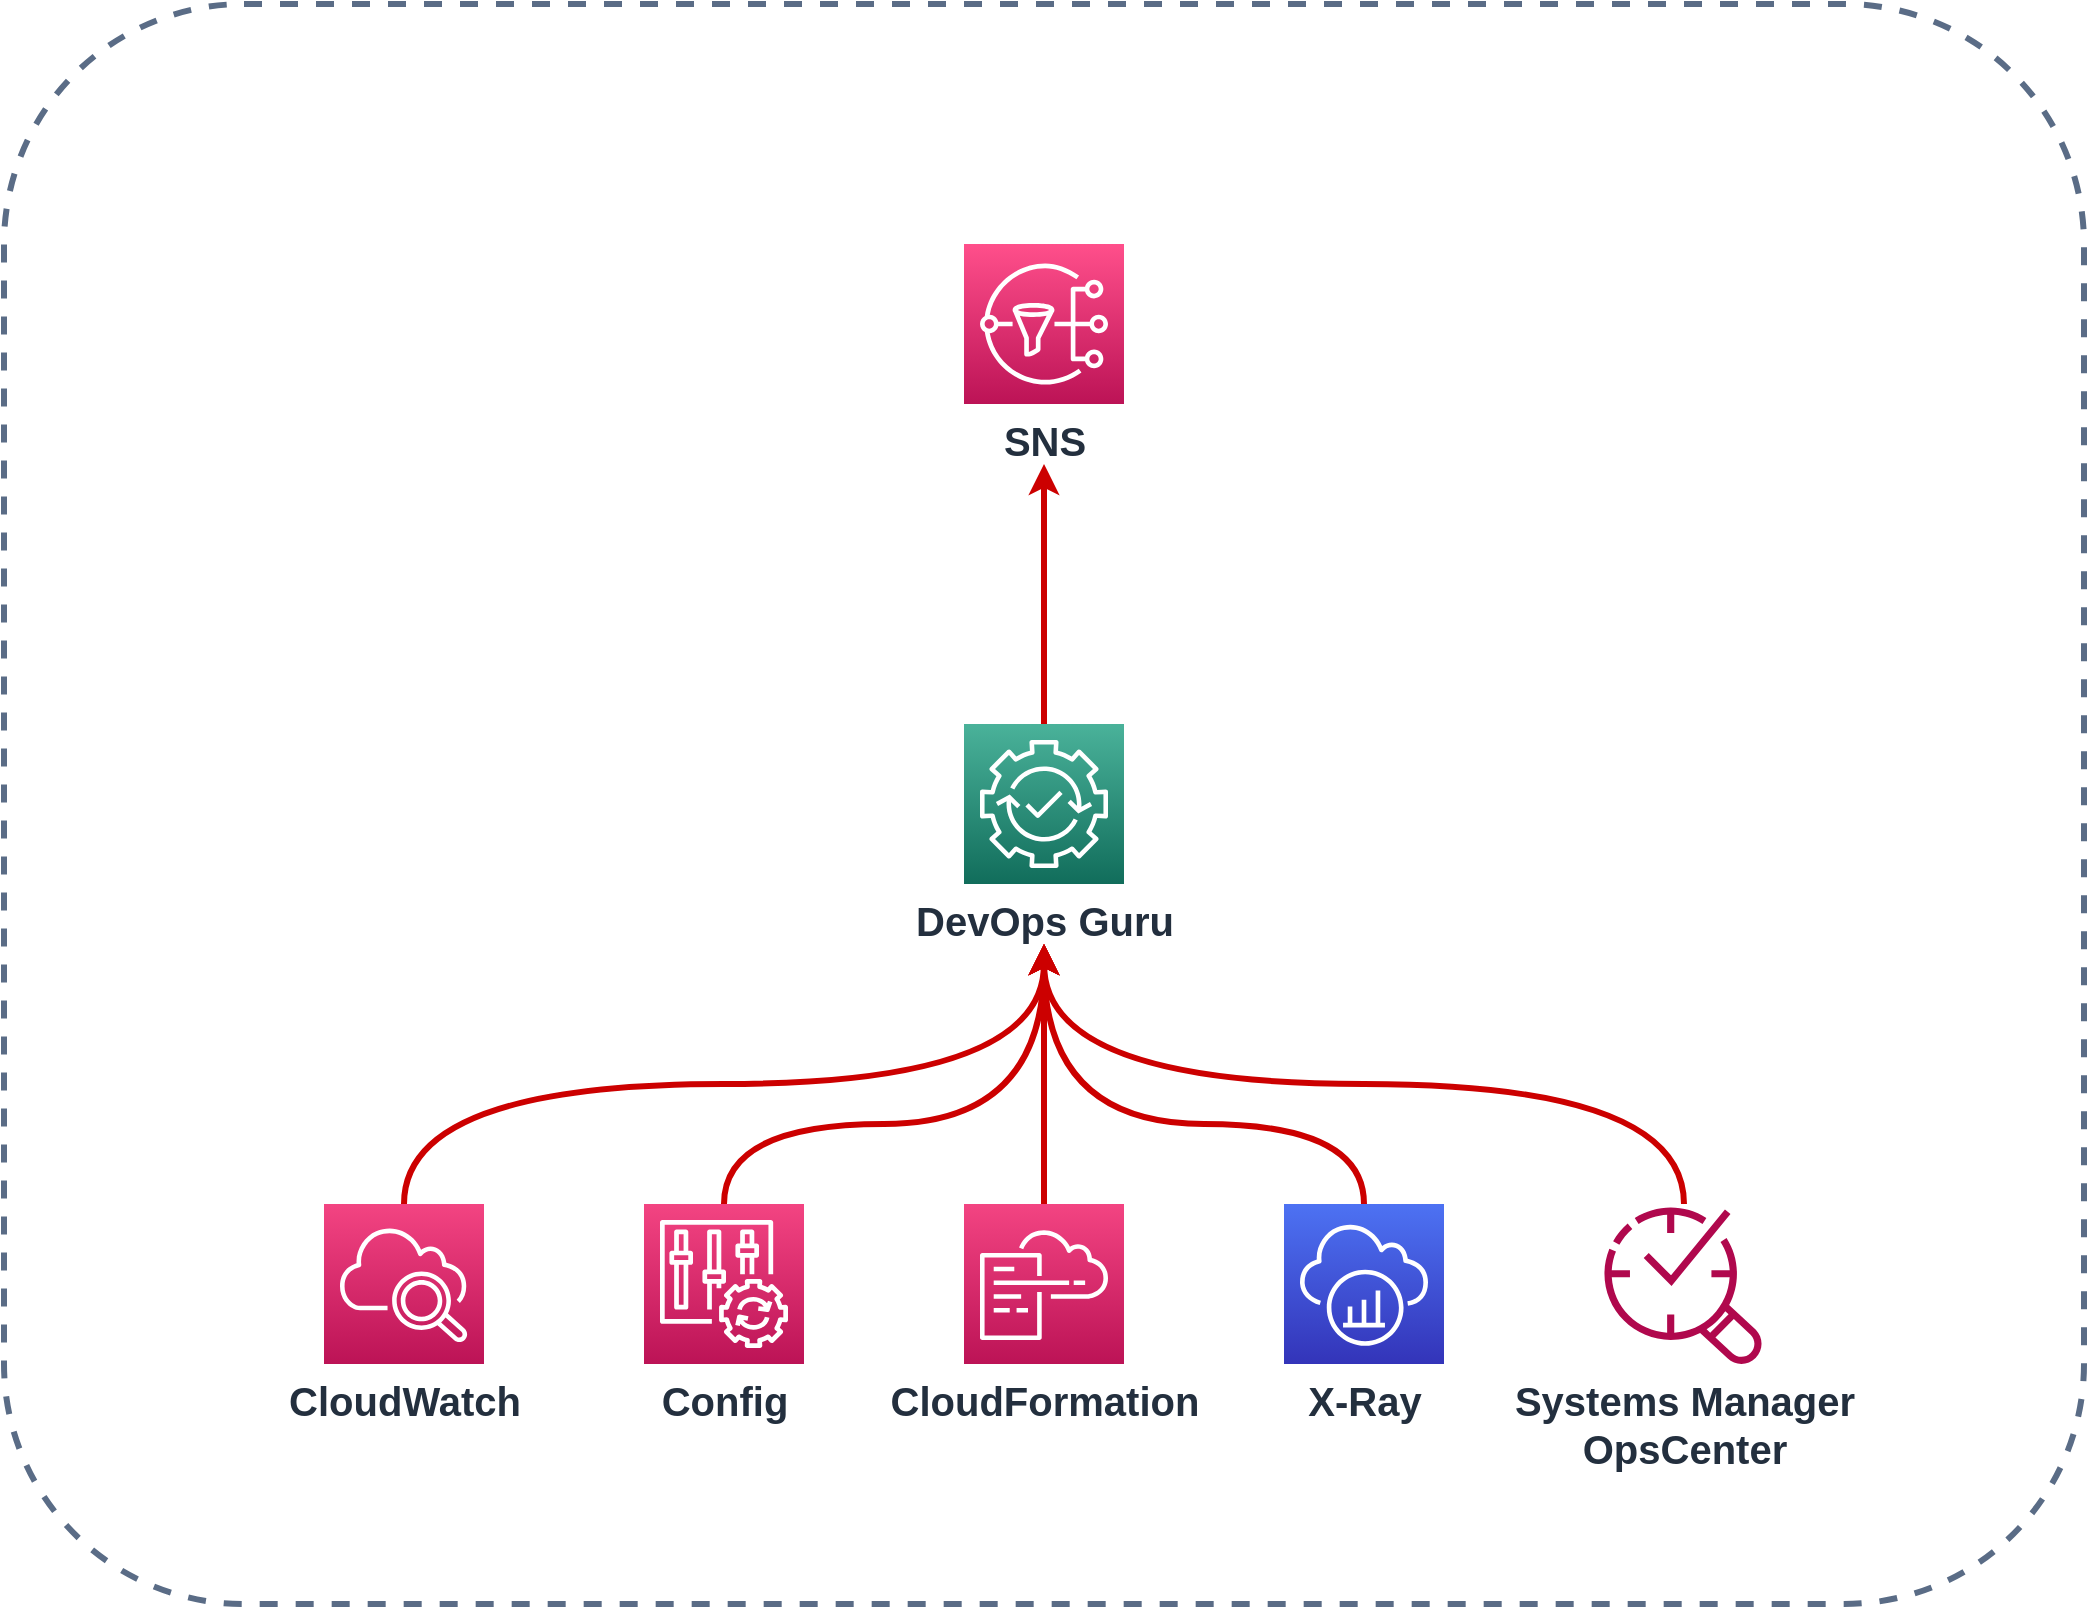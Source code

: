 <mxfile version="20.6.2" type="device"><diagram id="Ht1M8jgEwFfnCIfOTk4-" name="Page-1"><mxGraphModel dx="913" dy="1266" grid="1" gridSize="10" guides="1" tooltips="1" connect="1" arrows="1" fold="1" page="0" pageScale="1" pageWidth="1169" pageHeight="827" math="0" shadow="0"><root><mxCell id="0"/><mxCell id="1" parent="0"/><mxCell id="cc7G5hZSBUmMoBWeW9e7-2" value="" style="fillColor=none;strokeColor=#5A6C86;verticalAlign=top;fontStyle=0;fontColor=#000000;fontSize=35;strokeWidth=3;rounded=1;fillStyle=dashed;dashed=1;" parent="1" vertex="1"><mxGeometry x="560" y="-160" width="1040" height="800" as="geometry"/></mxCell><mxCell id="v-691KCz-nnz4DB-FdoW-12" style="edgeStyle=orthogonalEdgeStyle;curved=1;orthogonalLoop=1;jettySize=auto;html=1;exitX=0.5;exitY=0;exitDx=0;exitDy=0;exitPerimeter=0;strokeColor=#CC0000;strokeWidth=3;fontSize=20;fontColor=#999999;" parent="1" source="LnZWzqCeRSrACgPsX788-2" edge="1"><mxGeometry relative="1" as="geometry"><mxPoint x="1080" y="70" as="targetPoint"/></mxGeometry></mxCell><mxCell id="LnZWzqCeRSrACgPsX788-2" value="DevOps Guru" style="sketch=0;points=[[0,0,0],[0.25,0,0],[0.5,0,0],[0.75,0,0],[1,0,0],[0,1,0],[0.25,1,0],[0.5,1,0],[0.75,1,0],[1,1,0],[0,0.25,0],[0,0.5,0],[0,0.75,0],[1,0.25,0],[1,0.5,0],[1,0.75,0]];outlineConnect=0;fontColor=#232F3E;gradientColor=#4AB29A;gradientDirection=north;fillColor=#116D5B;strokeColor=#ffffff;dashed=0;verticalLabelPosition=bottom;verticalAlign=top;align=center;html=1;fontSize=20;fontStyle=1;aspect=fixed;shape=mxgraph.aws4.resourceIcon;resIcon=mxgraph.aws4.devops_guru;labelBackgroundColor=none;" parent="1" vertex="1"><mxGeometry x="1040" y="200" width="80" height="80" as="geometry"/></mxCell><mxCell id="v-691KCz-nnz4DB-FdoW-1" value="SNS" style="sketch=0;points=[[0,0,0],[0.25,0,0],[0.5,0,0],[0.75,0,0],[1,0,0],[0,1,0],[0.25,1,0],[0.5,1,0],[0.75,1,0],[1,1,0],[0,0.25,0],[0,0.5,0],[0,0.75,0],[1,0.25,0],[1,0.5,0],[1,0.75,0]];outlineConnect=0;fontColor=#232F3E;gradientColor=#FF4F8B;gradientDirection=north;fillColor=#BC1356;strokeColor=#ffffff;dashed=0;verticalLabelPosition=bottom;verticalAlign=top;align=center;html=1;fontSize=20;fontStyle=1;aspect=fixed;shape=mxgraph.aws4.resourceIcon;resIcon=mxgraph.aws4.sns;strokeWidth=3;" parent="1" vertex="1"><mxGeometry x="1040" y="-40.0" width="80" height="80" as="geometry"/></mxCell><mxCell id="v-691KCz-nnz4DB-FdoW-7" style="edgeStyle=orthogonalEdgeStyle;curved=1;orthogonalLoop=1;jettySize=auto;html=1;exitX=0.5;exitY=0;exitDx=0;exitDy=0;exitPerimeter=0;strokeColor=#CC0000;strokeWidth=3;fontSize=20;fontColor=#999999;" parent="1" source="v-691KCz-nnz4DB-FdoW-2" edge="1"><mxGeometry relative="1" as="geometry"><mxPoint x="1080" y="310" as="targetPoint"/><Array as="points"><mxPoint x="760" y="380"/><mxPoint x="1080" y="380"/></Array></mxGeometry></mxCell><mxCell id="v-691KCz-nnz4DB-FdoW-2" value="CloudWatch" style="sketch=0;points=[[0,0,0],[0.25,0,0],[0.5,0,0],[0.75,0,0],[1,0,0],[0,1,0],[0.25,1,0],[0.5,1,0],[0.75,1,0],[1,1,0],[0,0.25,0],[0,0.5,0],[0,0.75,0],[1,0.25,0],[1,0.5,0],[1,0.75,0]];points=[[0,0,0],[0.25,0,0],[0.5,0,0],[0.75,0,0],[1,0,0],[0,1,0],[0.25,1,0],[0.5,1,0],[0.75,1,0],[1,1,0],[0,0.25,0],[0,0.5,0],[0,0.75,0],[1,0.25,0],[1,0.5,0],[1,0.75,0]];outlineConnect=0;fontColor=#232F3E;gradientColor=#F34482;gradientDirection=north;fillColor=#BC1356;strokeColor=#ffffff;dashed=0;verticalLabelPosition=bottom;verticalAlign=top;align=center;html=1;fontSize=20;fontStyle=1;aspect=fixed;shape=mxgraph.aws4.resourceIcon;resIcon=mxgraph.aws4.cloudwatch_2;strokeWidth=3;direction=east;" parent="1" vertex="1"><mxGeometry x="720" y="440" width="80" height="80" as="geometry"/></mxCell><mxCell id="v-691KCz-nnz4DB-FdoW-8" style="edgeStyle=orthogonalEdgeStyle;curved=1;orthogonalLoop=1;jettySize=auto;html=1;exitX=0.5;exitY=0;exitDx=0;exitDy=0;exitPerimeter=0;strokeColor=#CC0000;strokeWidth=3;fontSize=20;fontColor=#999999;" parent="1" source="v-691KCz-nnz4DB-FdoW-3" edge="1"><mxGeometry relative="1" as="geometry"><mxPoint x="1080" y="310" as="targetPoint"/><Array as="points"><mxPoint x="920" y="400"/><mxPoint x="1080" y="400"/></Array></mxGeometry></mxCell><mxCell id="v-691KCz-nnz4DB-FdoW-3" value="Config" style="sketch=0;points=[[0,0,0],[0.25,0,0],[0.5,0,0],[0.75,0,0],[1,0,0],[0,1,0],[0.25,1,0],[0.5,1,0],[0.75,1,0],[1,1,0],[0,0.25,0],[0,0.5,0],[0,0.75,0],[1,0.25,0],[1,0.5,0],[1,0.75,0]];points=[[0,0,0],[0.25,0,0],[0.5,0,0],[0.75,0,0],[1,0,0],[0,1,0],[0.25,1,0],[0.5,1,0],[0.75,1,0],[1,1,0],[0,0.25,0],[0,0.5,0],[0,0.75,0],[1,0.25,0],[1,0.5,0],[1,0.75,0]];outlineConnect=0;fontColor=#232F3E;gradientColor=#F34482;gradientDirection=north;fillColor=#BC1356;strokeColor=#ffffff;dashed=0;verticalLabelPosition=bottom;verticalAlign=top;align=center;html=1;fontSize=20;fontStyle=1;aspect=fixed;shape=mxgraph.aws4.resourceIcon;resIcon=mxgraph.aws4.config;strokeWidth=3;" parent="1" vertex="1"><mxGeometry x="880" y="440" width="80" height="80" as="geometry"/></mxCell><mxCell id="v-691KCz-nnz4DB-FdoW-9" style="edgeStyle=orthogonalEdgeStyle;curved=1;orthogonalLoop=1;jettySize=auto;html=1;strokeColor=#CC0000;strokeWidth=3;fontSize=20;fontColor=#999999;" parent="1" source="v-691KCz-nnz4DB-FdoW-4" edge="1"><mxGeometry relative="1" as="geometry"><mxPoint x="1080" y="310" as="targetPoint"/></mxGeometry></mxCell><mxCell id="v-691KCz-nnz4DB-FdoW-4" value="CloudFormation" style="sketch=0;points=[[0,0,0],[0.25,0,0],[0.5,0,0],[0.75,0,0],[1,0,0],[0,1,0],[0.25,1,0],[0.5,1,0],[0.75,1,0],[1,1,0],[0,0.25,0],[0,0.5,0],[0,0.75,0],[1,0.25,0],[1,0.5,0],[1,0.75,0]];points=[[0,0,0],[0.25,0,0],[0.5,0,0],[0.75,0,0],[1,0,0],[0,1,0],[0.25,1,0],[0.5,1,0],[0.75,1,0],[1,1,0],[0,0.25,0],[0,0.5,0],[0,0.75,0],[1,0.25,0],[1,0.5,0],[1,0.75,0]];outlineConnect=0;fontColor=#232F3E;gradientColor=#F34482;gradientDirection=north;fillColor=#BC1356;strokeColor=#ffffff;dashed=0;verticalLabelPosition=bottom;verticalAlign=top;align=center;html=1;fontSize=20;fontStyle=1;aspect=fixed;shape=mxgraph.aws4.resourceIcon;resIcon=mxgraph.aws4.cloudformation;strokeWidth=3;" parent="1" vertex="1"><mxGeometry x="1040" y="440" width="80" height="80" as="geometry"/></mxCell><mxCell id="v-691KCz-nnz4DB-FdoW-10" style="edgeStyle=orthogonalEdgeStyle;curved=1;orthogonalLoop=1;jettySize=auto;html=1;exitX=0.5;exitY=0;exitDx=0;exitDy=0;exitPerimeter=0;strokeColor=#CC0000;strokeWidth=3;fontSize=20;fontColor=#999999;" parent="1" source="v-691KCz-nnz4DB-FdoW-5" edge="1"><mxGeometry relative="1" as="geometry"><mxPoint x="1080" y="310" as="targetPoint"/><Array as="points"><mxPoint x="1240" y="400"/><mxPoint x="1080" y="400"/></Array></mxGeometry></mxCell><mxCell id="v-691KCz-nnz4DB-FdoW-5" value="X-Ray" style="sketch=0;points=[[0,0,0],[0.25,0,0],[0.5,0,0],[0.75,0,0],[1,0,0],[0,1,0],[0.25,1,0],[0.5,1,0],[0.75,1,0],[1,1,0],[0,0.25,0],[0,0.5,0],[0,0.75,0],[1,0.25,0],[1,0.5,0],[1,0.75,0]];outlineConnect=0;fontColor=#232F3E;gradientColor=#4D72F3;gradientDirection=north;fillColor=#3334B9;strokeColor=#ffffff;dashed=0;verticalLabelPosition=bottom;verticalAlign=top;align=center;html=1;fontSize=20;fontStyle=1;aspect=fixed;shape=mxgraph.aws4.resourceIcon;resIcon=mxgraph.aws4.xray;strokeWidth=3;direction=east;" parent="1" vertex="1"><mxGeometry x="1200" y="440" width="80" height="80" as="geometry"/></mxCell><mxCell id="v-691KCz-nnz4DB-FdoW-11" style="edgeStyle=orthogonalEdgeStyle;curved=1;orthogonalLoop=1;jettySize=auto;html=1;strokeColor=#CC0000;strokeWidth=3;fontSize=20;fontColor=#999999;" parent="1" source="v-691KCz-nnz4DB-FdoW-6" edge="1"><mxGeometry relative="1" as="geometry"><mxPoint x="1080" y="310" as="targetPoint"/><Array as="points"><mxPoint x="1400" y="380"/><mxPoint x="1080" y="380"/></Array></mxGeometry></mxCell><mxCell id="v-691KCz-nnz4DB-FdoW-6" value="Systems Manager&lt;br&gt;OpsCenter" style="sketch=0;outlineConnect=0;fontColor=#232F3E;gradientColor=none;fillColor=#B0084D;strokeColor=none;dashed=0;verticalLabelPosition=bottom;verticalAlign=top;align=center;html=1;fontSize=20;fontStyle=1;aspect=fixed;pointerEvents=1;shape=mxgraph.aws4.systems_manager_opscenter;" parent="1" vertex="1"><mxGeometry x="1360" y="440" width="80" height="80" as="geometry"/></mxCell></root></mxGraphModel></diagram></mxfile>